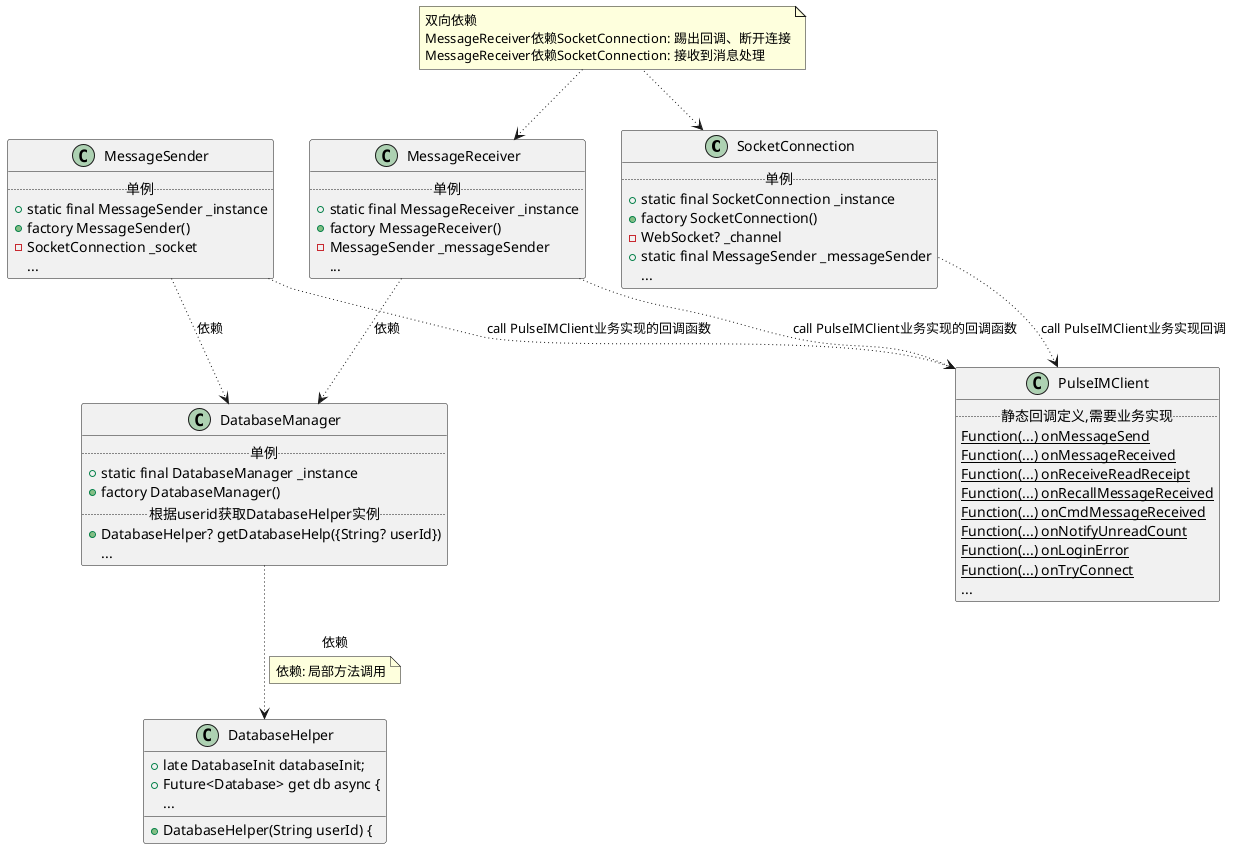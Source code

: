 @startuml


together {
  class SocketConnection
  class MessageSender
  class DatabaseManager
  class MessageReceiver
}


' PulseIMClient o-- SocketConnection 
' PulseIMClient o-- MessageSender 
' PulseIMClient o-- DatabaseManager 
' SocketConnection - MessageSender 
' MessageReceiver o-- MessageSender 

SocketConnection -[dotted]-> PulseIMClient : call PulseIMClient业务实现回调

' SocketConnection -[dotted]-> MessageReceiver : 依赖(接收到消息处理)
' MessageReceiver -[dotted]-> SocketConnection : 依赖(踢出回调、断开连接..)
note "双向依赖\nMessageReceiver依赖SocketConnection: 踢出回调、断开连接\nMessageReceiver依赖SocketConnection: 接收到消息处理" as N2
SocketConnection <-[dotted]- N2
N2 -[dotted]-> MessageReceiver

MessageSender -[dotted]-> DatabaseManager : 依赖 

MessageSender -[dotted]-> PulseIMClient : call PulseIMClient业务实现的回调函数

MessageReceiver -[dotted]-> DatabaseManager : 依赖
MessageReceiver -[dotted]-> PulseIMClient : call PulseIMClient业务实现的回调函数

DatabaseManager -[dotted]-> DatabaseHelper : 依赖
note on link : 依赖: 局部方法调用


class PulseIMClient {
  .. 静态回调定义,需要业务实现..
  {static} Function(...) onMessageSend
  {static} Function(...) onMessageReceived
  {static} Function(...) onReceiveReadReceipt
  {static} Function(...) onRecallMessageReceived
  {static} Function(...) onCmdMessageReceived
  {static} Function(...) onNotifyUnreadCount
  {static} Function(...) onLoginError
  {static} Function(...) onTryConnect
  ...
}

class  SocketConnection {
  .. 单例 ..
  + static final SocketConnection _instance
  + factory SocketConnection()
  - WebSocket? _channel
  + static final MessageSender _messageSender
  ...
}

class  MessageSender {
  .. 单例 ..
  + static final MessageSender _instance
  + factory MessageSender()
  - SocketConnection _socket
  ...
}

class  MessageReceiver {
  .. 单例 ..
  + static final MessageReceiver _instance
  + factory MessageReceiver()
  - MessageSender _messageSender
  ...
}

class  DatabaseManager {
  .. 单例 ..
  + static final DatabaseManager _instance
  + factory DatabaseManager() 
  .. 根据userid获取DatabaseHelper实例 ..
  + DatabaseHelper? getDatabaseHelp({String? userId})
  ...
}

class  DatabaseHelper {
  + late DatabaseInit databaseInit;
  + DatabaseHelper(String userId) {
  + Future<Database> get db async {
  ...
}


@enduml